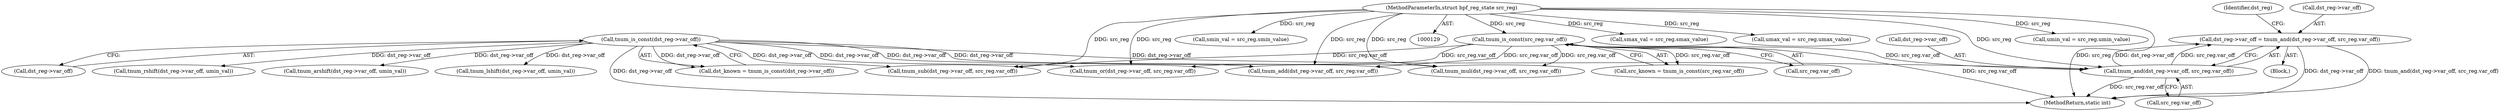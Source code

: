 digraph "0_linux_b799207e1e1816b09e7a5920fbb2d5fcf6edd681@pointer" {
"1000527" [label="(Call,dst_reg->var_off = tnum_and(dst_reg->var_off, src_reg.var_off))"];
"1000531" [label="(Call,tnum_and(dst_reg->var_off, src_reg.var_off))"];
"1000205" [label="(Call,tnum_is_const(dst_reg->var_off))"];
"1000199" [label="(Call,tnum_is_const(src_reg.var_off))"];
"1000133" [label="(MethodParameterIn,struct bpf_reg_state src_reg)"];
"1000205" [label="(Call,tnum_is_const(dst_reg->var_off))"];
"1000254" [label="(Block,)"];
"1000528" [label="(Call,dst_reg->var_off)"];
"1000182" [label="(Call,smax_val = src_reg.smax_value)"];
"1000203" [label="(Call,dst_known = tnum_is_const(dst_reg->var_off))"];
"1000527" [label="(Call,dst_reg->var_off = tnum_and(dst_reg->var_off, src_reg.var_off))"];
"1000206" [label="(Call,dst_reg->var_off)"];
"1000192" [label="(Call,umax_val = src_reg.umax_value)"];
"1000187" [label="(Call,umin_val = src_reg.umin_value)"];
"1000411" [label="(Call,tnum_sub(dst_reg->var_off, src_reg.var_off))"];
"1000200" [label="(Call,src_reg.var_off)"];
"1000620" [label="(Call,tnum_or(dst_reg->var_off, src_reg.var_off))"];
"1000535" [label="(Call,src_reg.var_off)"];
"1000334" [label="(Call,tnum_add(dst_reg->var_off, src_reg.var_off))"];
"1000177" [label="(Call,smin_val = src_reg.smin_value)"];
"1000776" [label="(Call,tnum_rshift(dst_reg->var_off, umin_val))"];
"1000864" [label="(MethodReturn,static int)"];
"1000424" [label="(Call,tnum_mul(dst_reg->var_off, src_reg.var_off))"];
"1000199" [label="(Call,tnum_is_const(src_reg.var_off))"];
"1000540" [label="(Identifier,dst_reg)"];
"1000197" [label="(Call,src_known = tnum_is_const(src_reg.var_off))"];
"1000821" [label="(Call,tnum_arshift(dst_reg->var_off, umin_val))"];
"1000133" [label="(MethodParameterIn,struct bpf_reg_state src_reg)"];
"1000532" [label="(Call,dst_reg->var_off)"];
"1000741" [label="(Call,tnum_lshift(dst_reg->var_off, umin_val))"];
"1000531" [label="(Call,tnum_and(dst_reg->var_off, src_reg.var_off))"];
"1000527" -> "1000254"  [label="AST: "];
"1000527" -> "1000531"  [label="CFG: "];
"1000528" -> "1000527"  [label="AST: "];
"1000531" -> "1000527"  [label="AST: "];
"1000540" -> "1000527"  [label="CFG: "];
"1000527" -> "1000864"  [label="DDG: dst_reg->var_off"];
"1000527" -> "1000864"  [label="DDG: tnum_and(dst_reg->var_off, src_reg.var_off)"];
"1000531" -> "1000527"  [label="DDG: dst_reg->var_off"];
"1000531" -> "1000527"  [label="DDG: src_reg.var_off"];
"1000531" -> "1000535"  [label="CFG: "];
"1000532" -> "1000531"  [label="AST: "];
"1000535" -> "1000531"  [label="AST: "];
"1000531" -> "1000864"  [label="DDG: src_reg.var_off"];
"1000205" -> "1000531"  [label="DDG: dst_reg->var_off"];
"1000199" -> "1000531"  [label="DDG: src_reg.var_off"];
"1000133" -> "1000531"  [label="DDG: src_reg"];
"1000205" -> "1000203"  [label="AST: "];
"1000205" -> "1000206"  [label="CFG: "];
"1000206" -> "1000205"  [label="AST: "];
"1000203" -> "1000205"  [label="CFG: "];
"1000205" -> "1000864"  [label="DDG: dst_reg->var_off"];
"1000205" -> "1000203"  [label="DDG: dst_reg->var_off"];
"1000205" -> "1000334"  [label="DDG: dst_reg->var_off"];
"1000205" -> "1000411"  [label="DDG: dst_reg->var_off"];
"1000205" -> "1000424"  [label="DDG: dst_reg->var_off"];
"1000205" -> "1000620"  [label="DDG: dst_reg->var_off"];
"1000205" -> "1000741"  [label="DDG: dst_reg->var_off"];
"1000205" -> "1000776"  [label="DDG: dst_reg->var_off"];
"1000205" -> "1000821"  [label="DDG: dst_reg->var_off"];
"1000199" -> "1000197"  [label="AST: "];
"1000199" -> "1000200"  [label="CFG: "];
"1000200" -> "1000199"  [label="AST: "];
"1000197" -> "1000199"  [label="CFG: "];
"1000199" -> "1000864"  [label="DDG: src_reg.var_off"];
"1000199" -> "1000197"  [label="DDG: src_reg.var_off"];
"1000133" -> "1000199"  [label="DDG: src_reg"];
"1000199" -> "1000334"  [label="DDG: src_reg.var_off"];
"1000199" -> "1000411"  [label="DDG: src_reg.var_off"];
"1000199" -> "1000424"  [label="DDG: src_reg.var_off"];
"1000199" -> "1000620"  [label="DDG: src_reg.var_off"];
"1000133" -> "1000129"  [label="AST: "];
"1000133" -> "1000864"  [label="DDG: src_reg"];
"1000133" -> "1000177"  [label="DDG: src_reg"];
"1000133" -> "1000182"  [label="DDG: src_reg"];
"1000133" -> "1000187"  [label="DDG: src_reg"];
"1000133" -> "1000192"  [label="DDG: src_reg"];
"1000133" -> "1000334"  [label="DDG: src_reg"];
"1000133" -> "1000411"  [label="DDG: src_reg"];
"1000133" -> "1000424"  [label="DDG: src_reg"];
"1000133" -> "1000620"  [label="DDG: src_reg"];
}
